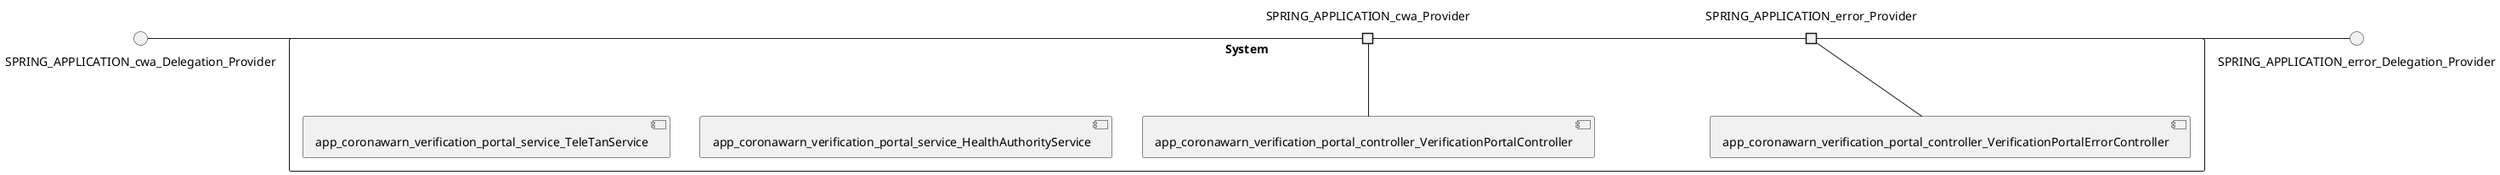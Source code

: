@startuml
skinparam fixCircleLabelOverlapping true
skinparam componentStyle uml2
() SPRING_APPLICATION_cwa_Delegation_Provider
() SPRING_APPLICATION_error_Delegation_Provider
rectangle System {
[app_coronawarn_verification_portal_controller_VerificationPortalController] [[corona-warn-app-cwa-verification-portal.repository#_9CpzVDfREe-QjKlkszBghw]]
[app_coronawarn_verification_portal_controller_VerificationPortalErrorController] [[corona-warn-app-cwa-verification-portal.repository#_9CpzVDfREe-QjKlkszBghw]]
[app_coronawarn_verification_portal_service_HealthAuthorityService] [[corona-warn-app-cwa-verification-portal.repository#_9CpzVDfREe-QjKlkszBghw]]
[app_coronawarn_verification_portal_service_TeleTanService] [[corona-warn-app-cwa-verification-portal.repository#_9CpzVDfREe-QjKlkszBghw]]
port SPRING_APPLICATION_cwa_Provider
SPRING_APPLICATION_cwa_Delegation_Provider - SPRING_APPLICATION_cwa_Provider
SPRING_APPLICATION_cwa_Provider - [app_coronawarn_verification_portal_controller_VerificationPortalController]
port SPRING_APPLICATION_error_Provider
SPRING_APPLICATION_error_Delegation_Provider - SPRING_APPLICATION_error_Provider
SPRING_APPLICATION_error_Provider - [app_coronawarn_verification_portal_controller_VerificationPortalErrorController]
}

@enduml
